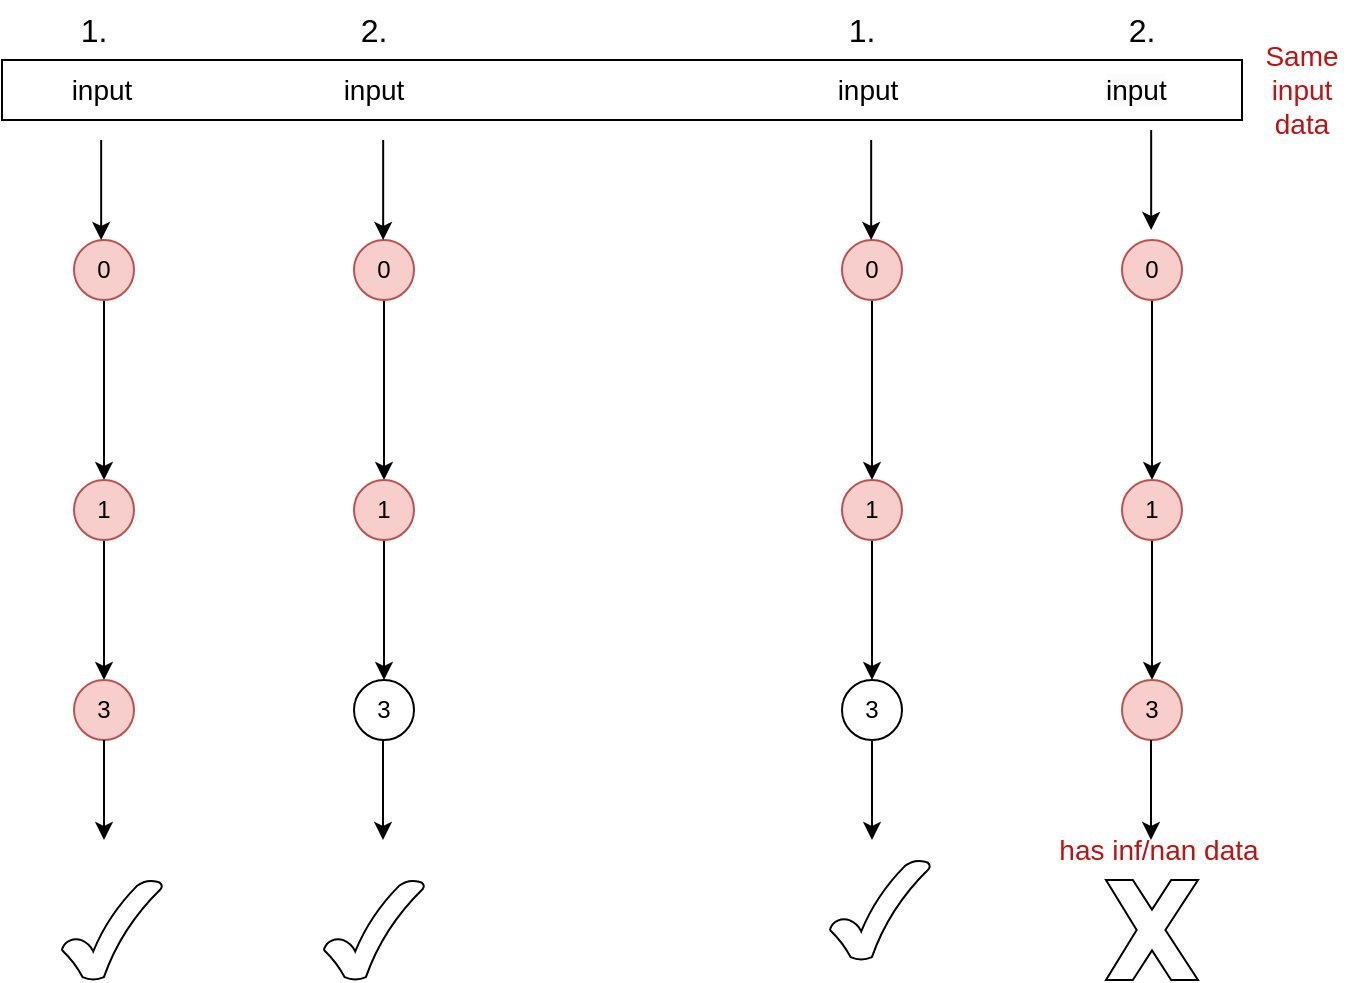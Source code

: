 <mxfile version="21.6.1" type="github">
  <diagram name="第 1 页" id="Mn9Sd1jcA2e0a3krkTwv">
    <mxGraphModel dx="1088" dy="572" grid="0" gridSize="10" guides="1" tooltips="1" connect="1" arrows="1" fold="1" page="1" pageScale="1" pageWidth="827" pageHeight="1169" math="0" shadow="0">
      <root>
        <mxCell id="0" />
        <mxCell id="1" parent="0" />
        <mxCell id="rrv1fCtY0zLjdle_xPSd-7" value="" style="edgeStyle=orthogonalEdgeStyle;rounded=0;orthogonalLoop=1;jettySize=auto;html=1;" edge="1" parent="1" source="rrv1fCtY0zLjdle_xPSd-2" target="rrv1fCtY0zLjdle_xPSd-3">
          <mxGeometry relative="1" as="geometry" />
        </mxCell>
        <mxCell id="rrv1fCtY0zLjdle_xPSd-2" value="0" style="ellipse;whiteSpace=wrap;html=1;aspect=fixed;fillColor=#f8cecc;strokeColor=#b85450;" vertex="1" parent="1">
          <mxGeometry x="70" y="140" width="30" height="30" as="geometry" />
        </mxCell>
        <mxCell id="rrv1fCtY0zLjdle_xPSd-8" value="" style="edgeStyle=orthogonalEdgeStyle;rounded=0;orthogonalLoop=1;jettySize=auto;html=1;" edge="1" parent="1" source="rrv1fCtY0zLjdle_xPSd-3" target="rrv1fCtY0zLjdle_xPSd-4">
          <mxGeometry relative="1" as="geometry" />
        </mxCell>
        <mxCell id="rrv1fCtY0zLjdle_xPSd-3" value="1" style="ellipse;whiteSpace=wrap;html=1;aspect=fixed;fillColor=#f8cecc;strokeColor=#b85450;" vertex="1" parent="1">
          <mxGeometry x="70" y="260" width="30" height="30" as="geometry" />
        </mxCell>
        <mxCell id="rrv1fCtY0zLjdle_xPSd-4" value="3" style="ellipse;whiteSpace=wrap;html=1;aspect=fixed;fillColor=#f8cecc;strokeColor=#b85450;" vertex="1" parent="1">
          <mxGeometry x="70" y="360" width="30" height="30" as="geometry" />
        </mxCell>
        <mxCell id="rrv1fCtY0zLjdle_xPSd-9" value="" style="edgeStyle=orthogonalEdgeStyle;rounded=0;orthogonalLoop=1;jettySize=auto;html=1;" edge="1" parent="1" source="rrv1fCtY0zLjdle_xPSd-10" target="rrv1fCtY0zLjdle_xPSd-12">
          <mxGeometry relative="1" as="geometry" />
        </mxCell>
        <mxCell id="rrv1fCtY0zLjdle_xPSd-10" value="0" style="ellipse;whiteSpace=wrap;html=1;aspect=fixed;fillColor=#f8cecc;strokeColor=#b85450;" vertex="1" parent="1">
          <mxGeometry x="210" y="140" width="30" height="30" as="geometry" />
        </mxCell>
        <mxCell id="rrv1fCtY0zLjdle_xPSd-11" value="" style="edgeStyle=orthogonalEdgeStyle;rounded=0;orthogonalLoop=1;jettySize=auto;html=1;" edge="1" parent="1" source="rrv1fCtY0zLjdle_xPSd-12" target="rrv1fCtY0zLjdle_xPSd-13">
          <mxGeometry relative="1" as="geometry" />
        </mxCell>
        <mxCell id="rrv1fCtY0zLjdle_xPSd-12" value="1" style="ellipse;whiteSpace=wrap;html=1;aspect=fixed;fillColor=#f8cecc;strokeColor=#b85450;" vertex="1" parent="1">
          <mxGeometry x="210" y="260" width="30" height="30" as="geometry" />
        </mxCell>
        <mxCell id="rrv1fCtY0zLjdle_xPSd-13" value="3" style="ellipse;whiteSpace=wrap;html=1;aspect=fixed;" vertex="1" parent="1">
          <mxGeometry x="210" y="360" width="30" height="30" as="geometry" />
        </mxCell>
        <mxCell id="rrv1fCtY0zLjdle_xPSd-16" value="&lt;font style=&quot;font-size: 14px;&quot;&gt;input&lt;/font&gt;" style="text;html=1;strokeColor=none;fillColor=none;align=center;verticalAlign=middle;whiteSpace=wrap;rounded=0;" vertex="1" parent="1">
          <mxGeometry x="54" y="50" width="60" height="30" as="geometry" />
        </mxCell>
        <mxCell id="rrv1fCtY0zLjdle_xPSd-18" value="" style="endArrow=classic;html=1;rounded=0;exitX=0.5;exitY=1;exitDx=0;exitDy=0;" edge="1" parent="1" source="rrv1fCtY0zLjdle_xPSd-4">
          <mxGeometry width="50" height="50" relative="1" as="geometry">
            <mxPoint x="90" y="210" as="sourcePoint" />
            <mxPoint x="85" y="440" as="targetPoint" />
          </mxGeometry>
        </mxCell>
        <mxCell id="rrv1fCtY0zLjdle_xPSd-19" value="" style="endArrow=classic;html=1;rounded=0;exitX=0.5;exitY=1;exitDx=0;exitDy=0;" edge="1" parent="1">
          <mxGeometry width="50" height="50" relative="1" as="geometry">
            <mxPoint x="224.5" y="390" as="sourcePoint" />
            <mxPoint x="224.5" y="440" as="targetPoint" />
          </mxGeometry>
        </mxCell>
        <mxCell id="rrv1fCtY0zLjdle_xPSd-20" value="&lt;font style=&quot;font-size: 16px;&quot;&gt;1.&lt;/font&gt;" style="text;html=1;strokeColor=none;fillColor=none;align=center;verticalAlign=middle;whiteSpace=wrap;rounded=0;" vertex="1" parent="1">
          <mxGeometry x="50" y="20" width="60" height="30" as="geometry" />
        </mxCell>
        <mxCell id="rrv1fCtY0zLjdle_xPSd-21" value="&lt;font style=&quot;font-size: 16px;&quot;&gt;2.&lt;/font&gt;" style="text;html=1;strokeColor=none;fillColor=none;align=center;verticalAlign=middle;whiteSpace=wrap;rounded=0;" vertex="1" parent="1">
          <mxGeometry x="190" y="20" width="60" height="30" as="geometry" />
        </mxCell>
        <mxCell id="rrv1fCtY0zLjdle_xPSd-22" value="" style="edgeStyle=orthogonalEdgeStyle;rounded=0;orthogonalLoop=1;jettySize=auto;html=1;" edge="1" parent="1" source="rrv1fCtY0zLjdle_xPSd-23" target="rrv1fCtY0zLjdle_xPSd-25">
          <mxGeometry relative="1" as="geometry" />
        </mxCell>
        <mxCell id="rrv1fCtY0zLjdle_xPSd-23" value="0" style="ellipse;whiteSpace=wrap;html=1;aspect=fixed;fillColor=#f8cecc;strokeColor=#b85450;" vertex="1" parent="1">
          <mxGeometry x="454" y="140" width="30" height="30" as="geometry" />
        </mxCell>
        <mxCell id="rrv1fCtY0zLjdle_xPSd-24" value="" style="edgeStyle=orthogonalEdgeStyle;rounded=0;orthogonalLoop=1;jettySize=auto;html=1;" edge="1" parent="1" source="rrv1fCtY0zLjdle_xPSd-25" target="rrv1fCtY0zLjdle_xPSd-26">
          <mxGeometry relative="1" as="geometry" />
        </mxCell>
        <mxCell id="rrv1fCtY0zLjdle_xPSd-25" value="1" style="ellipse;whiteSpace=wrap;html=1;aspect=fixed;fillColor=#f8cecc;strokeColor=#b85450;" vertex="1" parent="1">
          <mxGeometry x="454" y="260" width="30" height="30" as="geometry" />
        </mxCell>
        <mxCell id="rrv1fCtY0zLjdle_xPSd-26" value="3" style="ellipse;whiteSpace=wrap;html=1;aspect=fixed;" vertex="1" parent="1">
          <mxGeometry x="454" y="360" width="30" height="30" as="geometry" />
        </mxCell>
        <mxCell id="rrv1fCtY0zLjdle_xPSd-29" value="" style="edgeStyle=orthogonalEdgeStyle;rounded=0;orthogonalLoop=1;jettySize=auto;html=1;" edge="1" parent="1" source="rrv1fCtY0zLjdle_xPSd-30" target="rrv1fCtY0zLjdle_xPSd-32">
          <mxGeometry relative="1" as="geometry" />
        </mxCell>
        <mxCell id="rrv1fCtY0zLjdle_xPSd-30" value="0" style="ellipse;whiteSpace=wrap;html=1;aspect=fixed;fillColor=#f8cecc;strokeColor=#b85450;" vertex="1" parent="1">
          <mxGeometry x="594" y="140" width="30" height="30" as="geometry" />
        </mxCell>
        <mxCell id="rrv1fCtY0zLjdle_xPSd-31" value="" style="edgeStyle=orthogonalEdgeStyle;rounded=0;orthogonalLoop=1;jettySize=auto;html=1;" edge="1" parent="1" source="rrv1fCtY0zLjdle_xPSd-32" target="rrv1fCtY0zLjdle_xPSd-33">
          <mxGeometry relative="1" as="geometry" />
        </mxCell>
        <mxCell id="rrv1fCtY0zLjdle_xPSd-32" value="1" style="ellipse;whiteSpace=wrap;html=1;aspect=fixed;fillColor=#f8cecc;strokeColor=#b85450;" vertex="1" parent="1">
          <mxGeometry x="594" y="260" width="30" height="30" as="geometry" />
        </mxCell>
        <mxCell id="rrv1fCtY0zLjdle_xPSd-33" value="3" style="ellipse;whiteSpace=wrap;html=1;aspect=fixed;fillColor=#f8cecc;strokeColor=#b85450;" vertex="1" parent="1">
          <mxGeometry x="594" y="360" width="30" height="30" as="geometry" />
        </mxCell>
        <mxCell id="rrv1fCtY0zLjdle_xPSd-37" value="&lt;span style=&quot;color: rgb(0, 0, 0); font-family: Helvetica; font-size: 14px; font-style: normal; font-variant-ligatures: normal; font-variant-caps: normal; font-weight: 400; letter-spacing: normal; orphans: 2; text-align: center; text-indent: 0px; text-transform: none; widows: 2; word-spacing: 0px; -webkit-text-stroke-width: 0px; background-color: rgb(251, 251, 251); text-decoration-thickness: initial; text-decoration-style: initial; text-decoration-color: initial; float: none; display: inline !important;&quot;&gt;input&lt;/span&gt;" style="text;whiteSpace=wrap;html=1;" vertex="1" parent="1">
          <mxGeometry x="584" y="50" width="70" height="40" as="geometry" />
        </mxCell>
        <mxCell id="rrv1fCtY0zLjdle_xPSd-38" value="" style="endArrow=classic;html=1;rounded=0;exitX=0.5;exitY=1;exitDx=0;exitDy=0;" edge="1" parent="1" source="rrv1fCtY0zLjdle_xPSd-26">
          <mxGeometry width="50" height="50" relative="1" as="geometry">
            <mxPoint x="474" y="210" as="sourcePoint" />
            <mxPoint x="469" y="440" as="targetPoint" />
          </mxGeometry>
        </mxCell>
        <mxCell id="rrv1fCtY0zLjdle_xPSd-39" value="" style="endArrow=classic;html=1;rounded=0;exitX=0.5;exitY=1;exitDx=0;exitDy=0;" edge="1" parent="1">
          <mxGeometry width="50" height="50" relative="1" as="geometry">
            <mxPoint x="608.5" y="390" as="sourcePoint" />
            <mxPoint x="608.5" y="440" as="targetPoint" />
          </mxGeometry>
        </mxCell>
        <mxCell id="rrv1fCtY0zLjdle_xPSd-40" value="&lt;font style=&quot;font-size: 16px;&quot;&gt;1.&lt;/font&gt;" style="text;html=1;strokeColor=none;fillColor=none;align=center;verticalAlign=middle;whiteSpace=wrap;rounded=0;" vertex="1" parent="1">
          <mxGeometry x="434" y="20" width="60" height="30" as="geometry" />
        </mxCell>
        <mxCell id="rrv1fCtY0zLjdle_xPSd-41" value="&lt;font style=&quot;font-size: 16px;&quot;&gt;2.&lt;/font&gt;" style="text;html=1;strokeColor=none;fillColor=none;align=center;verticalAlign=middle;whiteSpace=wrap;rounded=0;" vertex="1" parent="1">
          <mxGeometry x="574" y="20" width="60" height="30" as="geometry" />
        </mxCell>
        <mxCell id="rrv1fCtY0zLjdle_xPSd-42" value="" style="rounded=0;whiteSpace=wrap;html=1;fillColor=none;" vertex="1" parent="1">
          <mxGeometry x="34" y="50" width="620" height="30" as="geometry" />
        </mxCell>
        <mxCell id="rrv1fCtY0zLjdle_xPSd-44" value="&lt;font color=&quot;#bd1313&quot; style=&quot;font-size: 14px;&quot;&gt;Same input data&lt;/font&gt;" style="text;html=1;strokeColor=none;fillColor=none;align=center;verticalAlign=middle;whiteSpace=wrap;rounded=0;" vertex="1" parent="1">
          <mxGeometry x="654" y="50" width="60" height="30" as="geometry" />
        </mxCell>
        <mxCell id="rrv1fCtY0zLjdle_xPSd-46" value="" style="verticalLabelPosition=bottom;verticalAlign=top;html=1;shape=mxgraph.basic.tick" vertex="1" parent="1">
          <mxGeometry x="64" y="460" width="50" height="50" as="geometry" />
        </mxCell>
        <mxCell id="rrv1fCtY0zLjdle_xPSd-47" value="" style="verticalLabelPosition=bottom;verticalAlign=top;html=1;shape=mxgraph.basic.tick" vertex="1" parent="1">
          <mxGeometry x="195" y="460" width="50" height="50" as="geometry" />
        </mxCell>
        <mxCell id="rrv1fCtY0zLjdle_xPSd-48" value="" style="verticalLabelPosition=bottom;verticalAlign=top;html=1;shape=mxgraph.basic.tick" vertex="1" parent="1">
          <mxGeometry x="448" y="450" width="50" height="50" as="geometry" />
        </mxCell>
        <mxCell id="rrv1fCtY0zLjdle_xPSd-49" value="" style="verticalLabelPosition=bottom;verticalAlign=top;html=1;shape=mxgraph.basic.x" vertex="1" parent="1">
          <mxGeometry x="586" y="460" width="46" height="50" as="geometry" />
        </mxCell>
        <mxCell id="rrv1fCtY0zLjdle_xPSd-50" value="&lt;font color=&quot;#bd1313&quot;&gt;&lt;span style=&quot;font-size: 14px;&quot;&gt;has inf/nan data&lt;/span&gt;&lt;/font&gt;" style="text;html=1;strokeColor=none;fillColor=none;align=center;verticalAlign=middle;whiteSpace=wrap;rounded=0;" vertex="1" parent="1">
          <mxGeometry x="556" y="430" width="113" height="30" as="geometry" />
        </mxCell>
        <mxCell id="rrv1fCtY0zLjdle_xPSd-51" value="" style="endArrow=classic;html=1;rounded=0;exitX=0.5;exitY=1;exitDx=0;exitDy=0;" edge="1" parent="1">
          <mxGeometry width="50" height="50" relative="1" as="geometry">
            <mxPoint x="83.58" y="90" as="sourcePoint" />
            <mxPoint x="83.58" y="140" as="targetPoint" />
          </mxGeometry>
        </mxCell>
        <mxCell id="rrv1fCtY0zLjdle_xPSd-52" value="" style="endArrow=classic;html=1;rounded=0;exitX=0.5;exitY=1;exitDx=0;exitDy=0;" edge="1" parent="1">
          <mxGeometry width="50" height="50" relative="1" as="geometry">
            <mxPoint x="224.58" y="90" as="sourcePoint" />
            <mxPoint x="224.58" y="140" as="targetPoint" />
          </mxGeometry>
        </mxCell>
        <mxCell id="rrv1fCtY0zLjdle_xPSd-53" value="" style="endArrow=classic;html=1;rounded=0;exitX=0.5;exitY=1;exitDx=0;exitDy=0;" edge="1" parent="1">
          <mxGeometry width="50" height="50" relative="1" as="geometry">
            <mxPoint x="468.58" y="90" as="sourcePoint" />
            <mxPoint x="468.58" y="140" as="targetPoint" />
          </mxGeometry>
        </mxCell>
        <mxCell id="rrv1fCtY0zLjdle_xPSd-54" value="" style="endArrow=classic;html=1;rounded=0;exitX=0.5;exitY=1;exitDx=0;exitDy=0;" edge="1" parent="1">
          <mxGeometry width="50" height="50" relative="1" as="geometry">
            <mxPoint x="608.58" y="85" as="sourcePoint" />
            <mxPoint x="608.58" y="135" as="targetPoint" />
          </mxGeometry>
        </mxCell>
        <mxCell id="rrv1fCtY0zLjdle_xPSd-56" value="&lt;font style=&quot;font-size: 14px;&quot;&gt;input&lt;/font&gt;" style="text;html=1;strokeColor=none;fillColor=none;align=center;verticalAlign=middle;whiteSpace=wrap;rounded=0;" vertex="1" parent="1">
          <mxGeometry x="190" y="50" width="60" height="30" as="geometry" />
        </mxCell>
        <mxCell id="rrv1fCtY0zLjdle_xPSd-57" value="&lt;font style=&quot;font-size: 14px;&quot;&gt;input&lt;/font&gt;" style="text;html=1;strokeColor=none;fillColor=none;align=center;verticalAlign=middle;whiteSpace=wrap;rounded=0;" vertex="1" parent="1">
          <mxGeometry x="440" y="50" width="54" height="30" as="geometry" />
        </mxCell>
      </root>
    </mxGraphModel>
  </diagram>
</mxfile>

